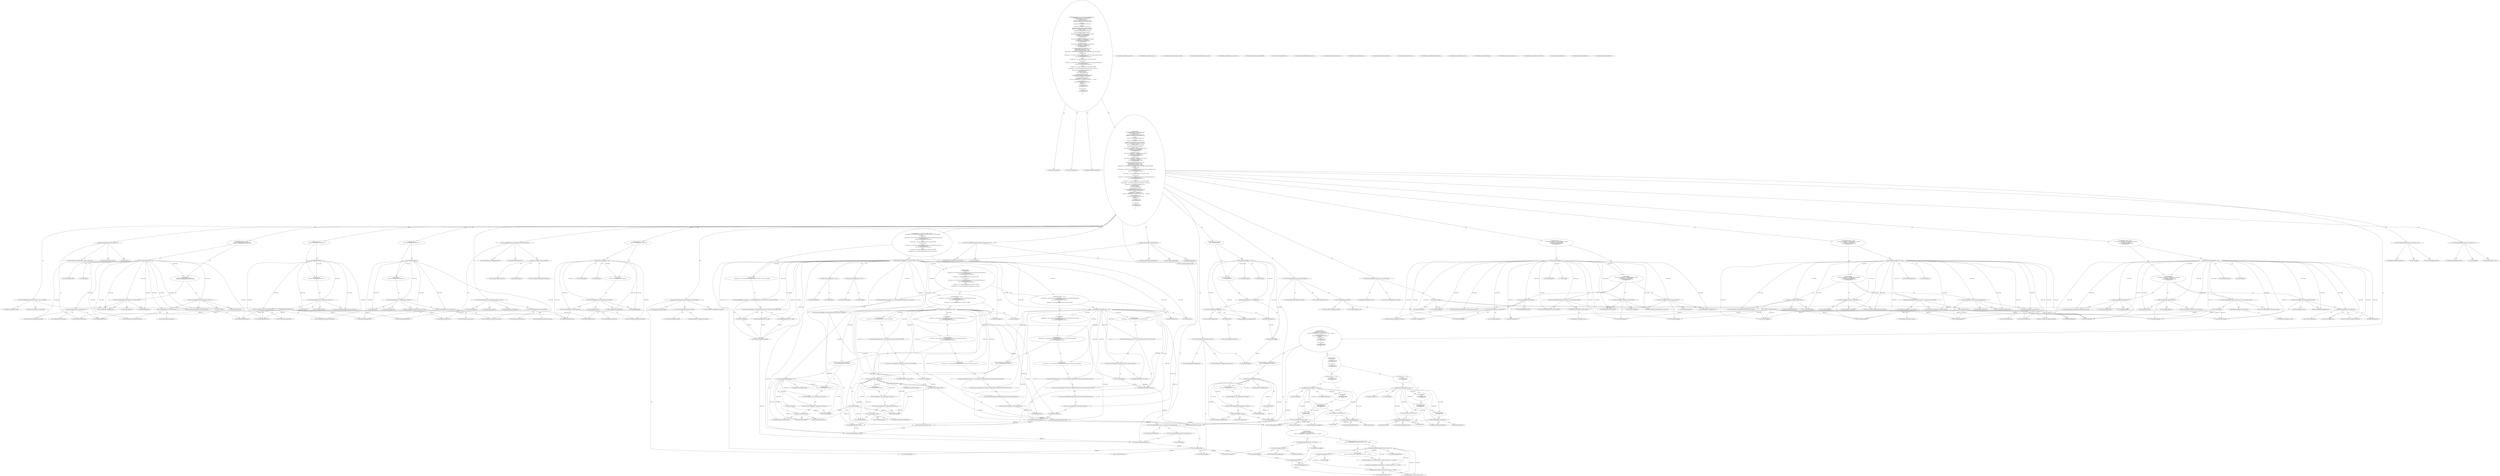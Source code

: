 digraph "execute#?" {
0 [label="2:CtTypeReferenceImpl@void" shape=ellipse]
1 [label="2:CtVirtualElement@execute" shape=ellipse]
2 [label="2:CtTypeReferenceImpl@TaskException" shape=ellipse]
3 [label="3:CtTypeReferenceImpl@Commandline" shape=ellipse]
4 [label="3:CtTypeReferenceImpl@Commandline" shape=ellipse]
5 [label="3:CtConstructorCallImpl@new Commandline()" shape=ellipse]
6 [label="3:CtVirtualElement@toExecute" shape=ellipse]
7 [label="3:CtLocalVariableImpl@Commandline toExecute = new Commandline()" shape=ellipse]
8 [label="4:CtExecutableReferenceImpl@setExecutable(java.lang.String)" shape=ellipse]
9 [label="4:CtVirtualElement@setExecutable" shape=ellipse]
10 [label="4:CtVariableReadImpl@toExecute" shape=ellipse]
11 [label="4:CtLiteralImpl@\"cvs\"" shape=ellipse]
12 [label="4:CtInvocationImpl@toExecute.setExecutable(\"cvs\")" shape=ellipse]
13 [label="5:CtFieldReadImpl@cvsRoot" shape=ellipse]
14 [label="5:CtLiteralImpl@null" shape=ellipse]
15 [label="5:CtBinaryOperatorImpl@cvsRoot != null" shape=ellipse]
16 [label="6:CtExecutableReferenceImpl@setValue(java.lang.String)" shape=ellipse]
17 [label="6:CtVirtualElement@setValue" shape=ellipse]
18 [label="6:CtExecutableReferenceImpl@createArgument()" shape=ellipse]
19 [label="6:CtVirtualElement@createArgument" shape=ellipse]
20 [label="6:CtVariableReadImpl@toExecute" shape=ellipse]
21 [label="6:CtInvocationImpl@toExecute.createArgument()" shape=ellipse]
22 [label="6:CtLiteralImpl@\"-d\"" shape=ellipse]
23 [label="6:CtInvocationImpl@toExecute.createArgument().setValue(\"-d\")" shape=ellipse]
24 [label="7:CtExecutableReferenceImpl@setValue()" shape=ellipse]
25 [label="7:CtVirtualElement@setValue" shape=ellipse]
26 [label="7:CtExecutableReferenceImpl@createArgument()" shape=ellipse]
27 [label="7:CtVirtualElement@createArgument" shape=ellipse]
28 [label="7:CtVariableReadImpl@toExecute" shape=ellipse]
29 [label="7:CtInvocationImpl@toExecute.createArgument()" shape=ellipse]
30 [label="7:CtFieldReadImpl@cvsRoot" shape=ellipse]
31 [label="7:CtInvocationImpl@toExecute.createArgument().setValue(cvsRoot)" shape=ellipse]
32 [label="5:CtBlockImpl@\{
    toExecute.createArgument().setValue(\"-d\");
    toExecute.createArgument().setValue(cvsRoot);
\}" shape=ellipse]
33 [label="5:CtIfImpl@if (cvsRoot != null) \{
    toExecute.createArgument().setValue(\"-d\");
    toExecute.createArgument().setValue(cvsRoot);
\}" shape=ellipse]
34 [label="9:CtFieldReadImpl@noexec" shape=ellipse]
35 [label="10:CtExecutableReferenceImpl@setValue(java.lang.String)" shape=ellipse]
36 [label="10:CtVirtualElement@setValue" shape=ellipse]
37 [label="10:CtExecutableReferenceImpl@createArgument()" shape=ellipse]
38 [label="10:CtVirtualElement@createArgument" shape=ellipse]
39 [label="10:CtVariableReadImpl@toExecute" shape=ellipse]
40 [label="10:CtInvocationImpl@toExecute.createArgument()" shape=ellipse]
41 [label="10:CtLiteralImpl@\"-n\"" shape=ellipse]
42 [label="10:CtInvocationImpl@toExecute.createArgument().setValue(\"-n\")" shape=ellipse]
43 [label="9:CtBlockImpl@\{
    toExecute.createArgument().setValue(\"-n\");
\}" shape=ellipse]
44 [label="9:CtIfImpl@if (noexec) \{
    toExecute.createArgument().setValue(\"-n\");
\}" shape=ellipse]
45 [label="12:CtFieldReadImpl@quiet" shape=ellipse]
46 [label="13:CtExecutableReferenceImpl@setValue(java.lang.String)" shape=ellipse]
47 [label="13:CtVirtualElement@setValue" shape=ellipse]
48 [label="13:CtExecutableReferenceImpl@createArgument()" shape=ellipse]
49 [label="13:CtVirtualElement@createArgument" shape=ellipse]
50 [label="13:CtVariableReadImpl@toExecute" shape=ellipse]
51 [label="13:CtInvocationImpl@toExecute.createArgument()" shape=ellipse]
52 [label="13:CtLiteralImpl@\"-q\"" shape=ellipse]
53 [label="13:CtInvocationImpl@toExecute.createArgument().setValue(\"-q\")" shape=ellipse]
54 [label="12:CtBlockImpl@\{
    toExecute.createArgument().setValue(\"-q\");
\}" shape=ellipse]
55 [label="12:CtIfImpl@if (quiet) \{
    toExecute.createArgument().setValue(\"-q\");
\}" shape=ellipse]
56 [label="15:CtExecutableReferenceImpl@setLine()" shape=ellipse]
57 [label="15:CtVirtualElement@setLine" shape=ellipse]
58 [label="15:CtExecutableReferenceImpl@createArgument()" shape=ellipse]
59 [label="15:CtVirtualElement@createArgument" shape=ellipse]
60 [label="15:CtVariableReadImpl@toExecute" shape=ellipse]
61 [label="15:CtInvocationImpl@toExecute.createArgument()" shape=ellipse]
62 [label="15:CtFieldReadImpl@command" shape=ellipse]
63 [label="15:CtInvocationImpl@toExecute.createArgument().setLine(command)" shape=ellipse]
64 [label="16:CtExecutableReferenceImpl@addArguments()" shape=ellipse]
65 [label="16:CtVirtualElement@addArguments" shape=ellipse]
66 [label="16:CtVariableReadImpl@toExecute" shape=ellipse]
67 [label="16:CtExecutableReferenceImpl@getCommandline()" shape=ellipse]
68 [label="16:CtVirtualElement@getCommandline" shape=ellipse]
69 [label="16:CtFieldReadImpl@cmd" shape=ellipse]
70 [label="16:CtInvocationImpl@cmd.getCommandline()" shape=ellipse]
71 [label="16:CtInvocationImpl@toExecute.addArguments(cmd.getCommandline())" shape=ellipse]
72 [label="17:CtFieldReadImpl@pack" shape=ellipse]
73 [label="17:CtLiteralImpl@null" shape=ellipse]
74 [label="17:CtBinaryOperatorImpl@pack != null" shape=ellipse]
75 [label="18:CtExecutableReferenceImpl@setLine()" shape=ellipse]
76 [label="18:CtVirtualElement@setLine" shape=ellipse]
77 [label="18:CtExecutableReferenceImpl@createArgument()" shape=ellipse]
78 [label="18:CtVirtualElement@createArgument" shape=ellipse]
79 [label="18:CtVariableReadImpl@toExecute" shape=ellipse]
80 [label="18:CtInvocationImpl@toExecute.createArgument()" shape=ellipse]
81 [label="18:CtFieldReadImpl@pack" shape=ellipse]
82 [label="18:CtInvocationImpl@toExecute.createArgument().setLine(pack)" shape=ellipse]
83 [label="17:CtBlockImpl@\{
    toExecute.createArgument().setLine(pack);
\}" shape=ellipse]
84 [label="17:CtIfImpl@if (pack != null) \{
    toExecute.createArgument().setLine(pack);
\}" shape=ellipse]
85 [label="20:CtTypeReferenceImpl@Environment" shape=ellipse]
86 [label="20:CtTypeReferenceImpl@Environment" shape=ellipse]
87 [label="20:CtConstructorCallImpl@new Environment()" shape=ellipse]
88 [label="20:CtVirtualElement@env" shape=ellipse]
89 [label="20:CtLocalVariableImpl@Environment env = new Environment()" shape=ellipse]
90 [label="21:CtFieldReadImpl@port" shape=ellipse]
91 [label="21:CtLiteralImpl@0" shape=ellipse]
92 [label="21:CtBinaryOperatorImpl@port > 0" shape=ellipse]
93 [label="22:CtTypeReferenceImpl@Environment.Variable" shape=ellipse]
94 [label="22:CtTypeReferenceImpl@Environment" shape=ellipse]
95 [label="22:CtTypeReferenceImpl@Environment.Variable" shape=ellipse]
96 [label="22:CtConstructorCallImpl@new Environment.Variable()" shape=ellipse]
97 [label="22:CtVirtualElement@var" shape=ellipse]
98 [label="22:CtLocalVariableImpl@Environment.Variable var = new Environment.Variable()" shape=ellipse]
99 [label="23:CtExecutableReferenceImpl@setKey(java.lang.String)" shape=ellipse]
100 [label="23:CtVirtualElement@setKey" shape=ellipse]
101 [label="23:CtVariableReadImpl@var" shape=ellipse]
102 [label="23:CtLiteralImpl@\"CVS_CLIENT_PORT\"" shape=ellipse]
103 [label="23:CtInvocationImpl@var.setKey(\"CVS_CLIENT_PORT\")" shape=ellipse]
104 [label="24:CtExecutableReferenceImpl@setValue()" shape=ellipse]
105 [label="24:CtVirtualElement@setValue" shape=ellipse]
106 [label="24:CtVariableReadImpl@var" shape=ellipse]
107 [label="24:CtExecutableReferenceImpl@valueOf(char[])" shape=ellipse]
108 [label="24:CtVirtualElement@valueOf" shape=ellipse]
109 [label="24:CtTypeAccessImpl@String" shape=ellipse]
110 [label="24:CtFieldReadImpl@port" shape=ellipse]
111 [label="24:CtInvocationImpl@String.valueOf(port)" shape=ellipse]
112 [label="24:CtInvocationImpl@var.setValue(String.valueOf(port))" shape=ellipse]
113 [label="25:CtExecutableReferenceImpl@addVariable(Environment.Variable)" shape=ellipse]
114 [label="25:CtVirtualElement@addVariable" shape=ellipse]
115 [label="25:CtVariableReadImpl@env" shape=ellipse]
116 [label="25:CtVariableReadImpl@var" shape=ellipse]
117 [label="25:CtInvocationImpl@env.addVariable(var)" shape=ellipse]
118 [label="21:CtBlockImpl@\{
    Environment.Variable var = new Environment.Variable();
    var.setKey(\"CVS_CLIENT_PORT\");
    var.setValue(String.valueOf(port));
    env.addVariable(var);
\}" shape=ellipse]
119 [label="21:CtIfImpl@if (port > 0) \{
    Environment.Variable var = new Environment.Variable();
    var.setKey(\"CVS_CLIENT_PORT\");
    var.setValue(String.valueOf(port));
    env.addVariable(var);
\}" shape=ellipse]
120 [label="27:CtFieldReadImpl@passFile" shape=ellipse]
121 [label="27:CtLiteralImpl@null" shape=ellipse]
122 [label="27:CtBinaryOperatorImpl@passFile != null" shape=ellipse]
123 [label="28:CtTypeReferenceImpl@Environment.Variable" shape=ellipse]
124 [label="28:CtTypeReferenceImpl@Environment" shape=ellipse]
125 [label="28:CtTypeReferenceImpl@Environment.Variable" shape=ellipse]
126 [label="28:CtConstructorCallImpl@new Environment.Variable()" shape=ellipse]
127 [label="28:CtVirtualElement@var" shape=ellipse]
128 [label="28:CtLocalVariableImpl@Environment.Variable var = new Environment.Variable()" shape=ellipse]
129 [label="29:CtExecutableReferenceImpl@setKey(java.lang.String)" shape=ellipse]
130 [label="29:CtVirtualElement@setKey" shape=ellipse]
131 [label="29:CtVariableReadImpl@var" shape=ellipse]
132 [label="29:CtLiteralImpl@\"CVS_PASSFILE\"" shape=ellipse]
133 [label="29:CtInvocationImpl@var.setKey(\"CVS_PASSFILE\")" shape=ellipse]
134 [label="30:CtExecutableReferenceImpl@setValue()" shape=ellipse]
135 [label="30:CtVirtualElement@setValue" shape=ellipse]
136 [label="30:CtVariableReadImpl@var" shape=ellipse]
137 [label="30:CtExecutableReferenceImpl@valueOf(char[])" shape=ellipse]
138 [label="30:CtVirtualElement@valueOf" shape=ellipse]
139 [label="30:CtTypeAccessImpl@String" shape=ellipse]
140 [label="30:CtFieldReadImpl@passFile" shape=ellipse]
141 [label="30:CtInvocationImpl@String.valueOf(passFile)" shape=ellipse]
142 [label="30:CtInvocationImpl@var.setValue(String.valueOf(passFile))" shape=ellipse]
143 [label="31:CtExecutableReferenceImpl@addVariable(Environment.Variable)" shape=ellipse]
144 [label="31:CtVirtualElement@addVariable" shape=ellipse]
145 [label="31:CtVariableReadImpl@env" shape=ellipse]
146 [label="31:CtVariableReadImpl@var" shape=ellipse]
147 [label="31:CtInvocationImpl@env.addVariable(var)" shape=ellipse]
148 [label="27:CtBlockImpl@\{
    Environment.Variable var = new Environment.Variable();
    var.setKey(\"CVS_PASSFILE\");
    var.setValue(String.valueOf(passFile));
    env.addVariable(var);
\}" shape=ellipse]
149 [label="27:CtIfImpl@if (passFile != null) \{
    Environment.Variable var = new Environment.Variable();
    var.setKey(\"CVS_PASSFILE\");
    var.setValue(String.valueOf(passFile));
    env.addVariable(var);
\}" shape=ellipse]
150 [label="33:CtFieldReadImpl@cvsRsh" shape=ellipse]
151 [label="33:CtLiteralImpl@null" shape=ellipse]
152 [label="33:CtBinaryOperatorImpl@cvsRsh != null" shape=ellipse]
153 [label="34:CtTypeReferenceImpl@Environment.Variable" shape=ellipse]
154 [label="34:CtTypeReferenceImpl@Environment" shape=ellipse]
155 [label="34:CtTypeReferenceImpl@Environment.Variable" shape=ellipse]
156 [label="34:CtConstructorCallImpl@new Environment.Variable()" shape=ellipse]
157 [label="34:CtVirtualElement@var" shape=ellipse]
158 [label="34:CtLocalVariableImpl@Environment.Variable var = new Environment.Variable()" shape=ellipse]
159 [label="35:CtExecutableReferenceImpl@setKey(java.lang.String)" shape=ellipse]
160 [label="35:CtVirtualElement@setKey" shape=ellipse]
161 [label="35:CtVariableReadImpl@var" shape=ellipse]
162 [label="35:CtLiteralImpl@\"CVS_RSH\"" shape=ellipse]
163 [label="35:CtInvocationImpl@var.setKey(\"CVS_RSH\")" shape=ellipse]
164 [label="36:CtExecutableReferenceImpl@setValue()" shape=ellipse]
165 [label="36:CtVirtualElement@setValue" shape=ellipse]
166 [label="36:CtVariableReadImpl@var" shape=ellipse]
167 [label="36:CtExecutableReferenceImpl@valueOf(char[])" shape=ellipse]
168 [label="36:CtVirtualElement@valueOf" shape=ellipse]
169 [label="36:CtTypeAccessImpl@String" shape=ellipse]
170 [label="36:CtFieldReadImpl@cvsRsh" shape=ellipse]
171 [label="36:CtInvocationImpl@String.valueOf(cvsRsh)" shape=ellipse]
172 [label="36:CtInvocationImpl@var.setValue(String.valueOf(cvsRsh))" shape=ellipse]
173 [label="37:CtExecutableReferenceImpl@addVariable(Environment.Variable)" shape=ellipse]
174 [label="37:CtVirtualElement@addVariable" shape=ellipse]
175 [label="37:CtVariableReadImpl@env" shape=ellipse]
176 [label="37:CtVariableReadImpl@var" shape=ellipse]
177 [label="37:CtInvocationImpl@env.addVariable(var)" shape=ellipse]
178 [label="33:CtBlockImpl@\{
    Environment.Variable var = new Environment.Variable();
    var.setKey(\"CVS_RSH\");
    var.setValue(String.valueOf(cvsRsh));
    env.addVariable(var);
\}" shape=ellipse]
179 [label="33:CtIfImpl@if (cvsRsh != null) \{
    Environment.Variable var = new Environment.Variable();
    var.setKey(\"CVS_RSH\");
    var.setValue(String.valueOf(cvsRsh));
    env.addVariable(var);
\}" shape=ellipse]
180 [label="39:CtTypeReferenceImpl@ExecuteStreamHandler" shape=ellipse]
181 [label="39:CtLiteralImpl@null" shape=ellipse]
182 [label="39:CtVirtualElement@streamhandler" shape=ellipse]
183 [label="39:CtLocalVariableImpl@ExecuteStreamHandler streamhandler = null" shape=ellipse]
184 [label="40:CtTypeReferenceImpl@OutputStream" shape=ellipse]
185 [label="40:CtLiteralImpl@null" shape=ellipse]
186 [label="40:CtVirtualElement@outputstream" shape=ellipse]
187 [label="40:CtLocalVariableImpl@OutputStream outputstream = null" shape=ellipse]
188 [label="41:CtTypeReferenceImpl@OutputStream" shape=ellipse]
189 [label="41:CtLiteralImpl@null" shape=ellipse]
190 [label="41:CtVirtualElement@errorstream" shape=ellipse]
191 [label="41:CtLocalVariableImpl@OutputStream errorstream = null" shape=ellipse]
192 [label="42:CtFieldReadImpl@error" shape=ellipse]
193 [label="42:CtLiteralImpl@null" shape=ellipse]
194 [label="42:CtBinaryOperatorImpl@(error == null)" shape=ellipse]
195 [label="42:CtFieldReadImpl@output" shape=ellipse]
196 [label="42:CtLiteralImpl@null" shape=ellipse]
197 [label="42:CtBinaryOperatorImpl@(output == null)" shape=ellipse]
198 [label="42:CtBinaryOperatorImpl@(error == null) && (output == null)" shape=ellipse]
199 [label="43:CtVariableWriteImpl@streamhandler" shape=ellipse]
200 [label="43:CtTypeReferenceImpl@LogStreamHandler" shape=ellipse]
201 [label="43:CtThisAccessImpl@this" shape=ellipse]
202 [label="43:CtFieldReadImpl@Project.MSG_INFO" shape=ellipse]
203 [label="43:CtFieldReadImpl@Project.MSG_WARN" shape=ellipse]
204 [label="43:CtConstructorCallImpl@new LogStreamHandler(this, Project.MSG_INFO, Project.MSG_WARN)" shape=ellipse]
205 [label="43:CtAssignmentImpl@streamhandler = new LogStreamHandler(this, Project.MSG_INFO, Project.MSG_WARN)" shape=ellipse]
206 [label="42:CtBlockImpl@\{
    streamhandler = new LogStreamHandler(this, Project.MSG_INFO, Project.MSG_WARN);
\}" shape=ellipse]
207 [label="45:CtFieldReadImpl@output" shape=ellipse]
208 [label="45:CtLiteralImpl@null" shape=ellipse]
209 [label="45:CtBinaryOperatorImpl@output != null" shape=ellipse]
210 [label="47:CtVariableWriteImpl@outputstream" shape=ellipse]
211 [label="47:CtTypeReferenceImpl@PrintStream" shape=ellipse]
212 [label="47:CtTypeReferenceImpl@BufferedOutputStream" shape=ellipse]
213 [label="47:CtTypeReferenceImpl@FileOutputStream" shape=ellipse]
214 [label="47:CtFieldReadImpl@output" shape=ellipse]
215 [label="47:CtConstructorCallImpl@new FileOutputStream(output)" shape=ellipse]
216 [label="47:CtConstructorCallImpl@new BufferedOutputStream(new FileOutputStream(output))" shape=ellipse]
217 [label="47:CtConstructorCallImpl@new PrintStream(new BufferedOutputStream(new FileOutputStream(output)))" shape=ellipse]
218 [label="47:CtAssignmentImpl@outputstream = new PrintStream(new BufferedOutputStream(new FileOutputStream(output)))" shape=ellipse]
219 [label="46:CtBlockImpl@\{
    outputstream = new PrintStream(new BufferedOutputStream(new FileOutputStream(output)));
\}" shape=ellipse]
220 [label="48:CtVirtualElement@e" shape=ellipse]
221 [label="48:CtTypeReferenceImpl@IOException" shape=ellipse]
222 [label="48:CtCatchVariableImpl@IOException e" shape=ellipse]
223 [label="49:CtTypeReferenceImpl@TaskException" shape=ellipse]
224 [label="49:CtExecutableReferenceImpl@toString()" shape=ellipse]
225 [label="49:CtVirtualElement@toString" shape=ellipse]
226 [label="49:CtVariableReadImpl@e" shape=ellipse]
227 [label="49:CtInvocationImpl@e.toString()" shape=ellipse]
228 [label="49:CtVariableReadImpl@e" shape=ellipse]
229 [label="49:CtConstructorCallImpl@new TaskException(e.toString(), e)" shape=ellipse]
230 [label="49:CtThrowImpl@throw new TaskException(e.toString(), e)" shape=ellipse]
231 [label="48:CtBlockImpl@\{
    throw new TaskException(e.toString(), e);
\}" shape=ellipse]
232 [label="48:CtCatchImpl@ catch (IOException e) \{
    throw new TaskException(e.toString(), e);
\}" shape=ellipse]
233 [label="46:CtTryImpl@try \{
    outputstream = new PrintStream(new BufferedOutputStream(new FileOutputStream(output)));
\} catch (IOException e) \{
    throw new TaskException(e.toString(), e);
\}" shape=ellipse]
234 [label="45:CtBlockImpl@\{
    try \{
        outputstream = new PrintStream(new BufferedOutputStream(new FileOutputStream(output)));
    \} catch (IOException e) \{
        throw new TaskException(e.toString(), e);
    \}
\}" shape=ellipse]
235 [label="52:CtVariableWriteImpl@outputstream" shape=ellipse]
236 [label="52:CtTypeReferenceImpl@LogOutputStream" shape=ellipse]
237 [label="52:CtThisAccessImpl@this" shape=ellipse]
238 [label="52:CtFieldReadImpl@Project.MSG_INFO" shape=ellipse]
239 [label="52:CtConstructorCallImpl@new LogOutputStream(this, Project.MSG_INFO)" shape=ellipse]
240 [label="52:CtAssignmentImpl@outputstream = new LogOutputStream(this, Project.MSG_INFO)" shape=ellipse]
241 [label="51:CtBlockImpl@\{
    outputstream = new LogOutputStream(this, Project.MSG_INFO);
\}" shape=ellipse]
242 [label="45:CtIfImpl@if (output != null) \{
    try \{
        outputstream = new PrintStream(new BufferedOutputStream(new FileOutputStream(output)));
    \} catch (IOException e) \{
        throw new TaskException(e.toString(), e);
    \}
\} else \{
    outputstream = new LogOutputStream(this, Project.MSG_INFO);
\}" shape=ellipse]
243 [label="54:CtFieldReadImpl@error" shape=ellipse]
244 [label="54:CtLiteralImpl@null" shape=ellipse]
245 [label="54:CtBinaryOperatorImpl@error != null" shape=ellipse]
246 [label="56:CtVariableWriteImpl@errorstream" shape=ellipse]
247 [label="56:CtTypeReferenceImpl@PrintStream" shape=ellipse]
248 [label="56:CtTypeReferenceImpl@BufferedOutputStream" shape=ellipse]
249 [label="56:CtTypeReferenceImpl@FileOutputStream" shape=ellipse]
250 [label="56:CtFieldReadImpl@error" shape=ellipse]
251 [label="56:CtConstructorCallImpl@new FileOutputStream(error)" shape=ellipse]
252 [label="56:CtConstructorCallImpl@new BufferedOutputStream(new FileOutputStream(error))" shape=ellipse]
253 [label="56:CtConstructorCallImpl@new PrintStream(new BufferedOutputStream(new FileOutputStream(error)))" shape=ellipse]
254 [label="56:CtAssignmentImpl@errorstream = new PrintStream(new BufferedOutputStream(new FileOutputStream(error)))" shape=ellipse]
255 [label="55:CtBlockImpl@\{
    errorstream = new PrintStream(new BufferedOutputStream(new FileOutputStream(error)));
\}" shape=ellipse]
256 [label="57:CtVirtualElement@e" shape=ellipse]
257 [label="57:CtTypeReferenceImpl@IOException" shape=ellipse]
258 [label="57:CtCatchVariableImpl@IOException e" shape=ellipse]
259 [label="58:CtTypeReferenceImpl@TaskException" shape=ellipse]
260 [label="58:CtExecutableReferenceImpl@toString()" shape=ellipse]
261 [label="58:CtVirtualElement@toString" shape=ellipse]
262 [label="58:CtVariableReadImpl@e" shape=ellipse]
263 [label="58:CtInvocationImpl@e.toString()" shape=ellipse]
264 [label="58:CtVariableReadImpl@e" shape=ellipse]
265 [label="58:CtConstructorCallImpl@new TaskException(e.toString(), e)" shape=ellipse]
266 [label="58:CtThrowImpl@throw new TaskException(e.toString(), e)" shape=ellipse]
267 [label="57:CtBlockImpl@\{
    throw new TaskException(e.toString(), e);
\}" shape=ellipse]
268 [label="57:CtCatchImpl@ catch (IOException e) \{
    throw new TaskException(e.toString(), e);
\}" shape=ellipse]
269 [label="55:CtTryImpl@try \{
    errorstream = new PrintStream(new BufferedOutputStream(new FileOutputStream(error)));
\} catch (IOException e) \{
    throw new TaskException(e.toString(), e);
\}" shape=ellipse]
270 [label="54:CtBlockImpl@\{
    try \{
        errorstream = new PrintStream(new BufferedOutputStream(new FileOutputStream(error)));
    \} catch (IOException e) \{
        throw new TaskException(e.toString(), e);
    \}
\}" shape=ellipse]
271 [label="61:CtVariableWriteImpl@errorstream" shape=ellipse]
272 [label="61:CtTypeReferenceImpl@LogOutputStream" shape=ellipse]
273 [label="61:CtThisAccessImpl@this" shape=ellipse]
274 [label="61:CtFieldReadImpl@Project.MSG_WARN" shape=ellipse]
275 [label="61:CtConstructorCallImpl@new LogOutputStream(this, Project.MSG_WARN)" shape=ellipse]
276 [label="61:CtAssignmentImpl@errorstream = new LogOutputStream(this, Project.MSG_WARN)" shape=ellipse]
277 [label="60:CtBlockImpl@\{
    errorstream = new LogOutputStream(this, Project.MSG_WARN);
\}" shape=ellipse]
278 [label="54:CtIfImpl@if (error != null) \{
    try \{
        errorstream = new PrintStream(new BufferedOutputStream(new FileOutputStream(error)));
    \} catch (IOException e) \{
        throw new TaskException(e.toString(), e);
    \}
\} else \{
    errorstream = new LogOutputStream(this, Project.MSG_WARN);
\}" shape=ellipse]
279 [label="63:CtVariableWriteImpl@streamhandler" shape=ellipse]
280 [label="63:CtTypeReferenceImpl@PumpStreamHandler" shape=ellipse]
281 [label="63:CtVariableReadImpl@outputstream" shape=ellipse]
282 [label="63:CtVariableReadImpl@errorstream" shape=ellipse]
283 [label="63:CtConstructorCallImpl@new PumpStreamHandler(outputstream, errorstream)" shape=ellipse]
284 [label="63:CtAssignmentImpl@streamhandler = new PumpStreamHandler(outputstream, errorstream)" shape=ellipse]
285 [label="44:CtBlockImpl@\{
    if (output != null) \{
        try \{
            outputstream = new PrintStream(new BufferedOutputStream(new FileOutputStream(output)));
        \} catch (IOException e) \{
            throw new TaskException(e.toString(), e);
        \}
    \} else \{
        outputstream = new LogOutputStream(this, Project.MSG_INFO);
    \}
    if (error != null) \{
        try \{
            errorstream = new PrintStream(new BufferedOutputStream(new FileOutputStream(error)));
        \} catch (IOException e) \{
            throw new TaskException(e.toString(), e);
        \}
    \} else \{
        errorstream = new LogOutputStream(this, Project.MSG_WARN);
    \}
    streamhandler = new PumpStreamHandler(outputstream, errorstream);
\}" shape=ellipse]
286 [label="42:CtIfImpl@if ((error == null) && (output == null)) \{
    streamhandler = new LogStreamHandler(this, Project.MSG_INFO, Project.MSG_WARN);
\} else \{
    if (output != null) \{
        try \{
            outputstream = new PrintStream(new BufferedOutputStream(new FileOutputStream(output)));
        \} catch (IOException e) \{
            throw new TaskException(e.toString(), e);
        \}
    \} else \{
        outputstream = new LogOutputStream(this, Project.MSG_INFO);
    \}
    if (error != null) \{
        try \{
            errorstream = new PrintStream(new BufferedOutputStream(new FileOutputStream(error)));
        \} catch (IOException e) \{
            throw new TaskException(e.toString(), e);
        \}
    \} else \{
        errorstream = new LogOutputStream(this, Project.MSG_WARN);
    \}
    streamhandler = new PumpStreamHandler(outputstream, errorstream);
\}" shape=ellipse]
287 [label="65:CtTypeReferenceImpl@Execute" shape=ellipse]
288 [label="65:CtTypeReferenceImpl@Execute" shape=ellipse]
289 [label="65:CtVariableReadImpl@streamhandler" shape=ellipse]
290 [label="65:CtLiteralImpl@null" shape=ellipse]
291 [label="65:CtConstructorCallImpl@new Execute(streamhandler, null)" shape=ellipse]
292 [label="65:CtVirtualElement@exe" shape=ellipse]
293 [label="65:CtLocalVariableImpl@Execute exe = new Execute(streamhandler, null)" shape=ellipse]
294 [label="66:CtExecutableReferenceImpl@setAntRun()" shape=ellipse]
295 [label="66:CtVirtualElement@setAntRun" shape=ellipse]
296 [label="66:CtVariableReadImpl@exe" shape=ellipse]
297 [label="66:CtFieldReadImpl@project" shape=ellipse]
298 [label="66:CtInvocationImpl@exe.setAntRun(project)" shape=ellipse]
299 [label="67:CtFieldReadImpl@dest" shape=ellipse]
300 [label="67:CtLiteralImpl@null" shape=ellipse]
301 [label="67:CtBinaryOperatorImpl@dest == null" shape=ellipse]
302 [label="68:CtFieldWriteImpl@dest" shape=ellipse]
303 [label="68:CtExecutableReferenceImpl@getBaseDir()" shape=ellipse]
304 [label="68:CtVirtualElement@getBaseDir" shape=ellipse]
305 [label="68:CtFieldReadImpl@project" shape=ellipse]
306 [label="68:CtInvocationImpl@project.getBaseDir()" shape=ellipse]
307 [label="68:CtAssignmentImpl@dest = project.getBaseDir()" shape=ellipse]
308 [label="67:CtBlockImpl@\{
    dest = project.getBaseDir();
\}" shape=ellipse]
309 [label="67:CtIfImpl@if (dest == null) \{
    dest = project.getBaseDir();
\}" shape=ellipse]
310 [label="70:CtExecutableReferenceImpl@setWorkingDirectory()" shape=ellipse]
311 [label="70:CtVirtualElement@setWorkingDirectory" shape=ellipse]
312 [label="70:CtVariableReadImpl@exe" shape=ellipse]
313 [label="70:CtFieldReadImpl@dest" shape=ellipse]
314 [label="70:CtInvocationImpl@exe.setWorkingDirectory(dest)" shape=ellipse]
315 [label="71:CtExecutableReferenceImpl@setCommandline()" shape=ellipse]
316 [label="71:CtVirtualElement@setCommandline" shape=ellipse]
317 [label="71:CtVariableReadImpl@exe" shape=ellipse]
318 [label="71:CtExecutableReferenceImpl@getCommandline()" shape=ellipse]
319 [label="71:CtVirtualElement@getCommandline" shape=ellipse]
320 [label="71:CtVariableReadImpl@toExecute" shape=ellipse]
321 [label="71:CtInvocationImpl@toExecute.getCommandline()" shape=ellipse]
322 [label="71:CtInvocationImpl@exe.setCommandline(toExecute.getCommandline())" shape=ellipse]
323 [label="72:CtExecutableReferenceImpl@setEnvironment()" shape=ellipse]
324 [label="72:CtVirtualElement@setEnvironment" shape=ellipse]
325 [label="72:CtVariableReadImpl@exe" shape=ellipse]
326 [label="72:CtExecutableReferenceImpl@getVariables()" shape=ellipse]
327 [label="72:CtVirtualElement@getVariables" shape=ellipse]
328 [label="72:CtVariableReadImpl@env" shape=ellipse]
329 [label="72:CtInvocationImpl@env.getVariables()" shape=ellipse]
330 [label="72:CtInvocationImpl@exe.setEnvironment(env.getVariables())" shape=ellipse]
331 [label="74:CtTypeReferenceImpl@int" shape=ellipse]
332 [label="74:CtExecutableReferenceImpl@execute()" shape=ellipse]
333 [label="74:CtVirtualElement@execute" shape=ellipse]
334 [label="74:CtVariableReadImpl@exe" shape=ellipse]
335 [label="74:CtInvocationImpl@exe.execute()" shape=ellipse]
336 [label="74:CtVirtualElement@retCode" shape=ellipse]
337 [label="74:CtLocalVariableImpl@int retCode = exe.execute()" shape=ellipse]
338 [label="75:CtFieldReadImpl@failOnError" shape=ellipse]
339 [label="75:CtVariableReadImpl@retCode" shape=ellipse]
340 [label="75:CtLiteralImpl@0" shape=ellipse]
341 [label="75:CtBinaryOperatorImpl@(retCode != 0)" shape=ellipse]
342 [label="75:CtBinaryOperatorImpl@failOnError && (retCode != 0)" shape=ellipse]
343 [label="76:CtTypeReferenceImpl@TaskException" shape=ellipse]
344 [label="76:CtLiteralImpl@\"cvs exited with error code \"" shape=ellipse]
345 [label="76:CtVariableReadImpl@retCode" shape=ellipse]
346 [label="76:CtBinaryOperatorImpl@\"cvs exited with error code \" + retCode" shape=ellipse]
347 [label="76:CtConstructorCallImpl@new TaskException(\"cvs exited with error code \" + retCode)" shape=ellipse]
348 [label="76:CtThrowImpl@throw new TaskException(\"cvs exited with error code \" + retCode)" shape=ellipse]
349 [label="75:CtBlockImpl@\{
    throw new TaskException(\"cvs exited with error code \" + retCode);
\}" shape=ellipse]
350 [label="75:CtIfImpl@if (failOnError && (retCode != 0)) \{
    throw new TaskException(\"cvs exited with error code \" + retCode);
\}" shape=ellipse]
351 [label="73:CtBlockImpl@\{
    int retCode = exe.execute();
    if (failOnError && (retCode != 0)) \{
        throw new TaskException(\"cvs exited with error code \" + retCode);
    \}
\}" shape=ellipse]
352 [label="78:CtVirtualElement@e" shape=ellipse]
353 [label="78:CtTypeReferenceImpl@IOException" shape=ellipse]
354 [label="78:CtCatchVariableImpl@IOException e" shape=ellipse]
355 [label="79:CtTypeReferenceImpl@TaskException" shape=ellipse]
356 [label="79:CtExecutableReferenceImpl@toString()" shape=ellipse]
357 [label="79:CtVirtualElement@toString" shape=ellipse]
358 [label="79:CtVariableReadImpl@e" shape=ellipse]
359 [label="79:CtInvocationImpl@e.toString()" shape=ellipse]
360 [label="79:CtVariableReadImpl@e" shape=ellipse]
361 [label="79:CtConstructorCallImpl@new TaskException(e.toString(), e)" shape=ellipse]
362 [label="79:CtThrowImpl@throw new TaskException(e.toString(), e)" shape=ellipse]
363 [label="78:CtBlockImpl@\{
    throw new TaskException(e.toString(), e);
\}" shape=ellipse]
364 [label="78:CtCatchImpl@ catch (IOException e) \{
    throw new TaskException(e.toString(), e);
\}" shape=ellipse]
365 [label="81:CtFieldReadImpl@output" shape=ellipse]
366 [label="81:CtLiteralImpl@null" shape=ellipse]
367 [label="81:CtBinaryOperatorImpl@output != null" shape=ellipse]
368 [label="83:CtExecutableReferenceImpl@close()" shape=ellipse]
369 [label="83:CtVirtualElement@close" shape=ellipse]
370 [label="83:CtVariableReadImpl@outputstream" shape=ellipse]
371 [label="83:CtInvocationImpl@outputstream.close()" shape=ellipse]
372 [label="82:CtBlockImpl@\{
    outputstream.close();
\}" shape=ellipse]
373 [label="84:CtVirtualElement@e" shape=ellipse]
374 [label="84:CtTypeReferenceImpl@IOException" shape=ellipse]
375 [label="84:CtCatchVariableImpl@IOException e" shape=ellipse]
376 [label="84:CtBlockImpl@\{
\}" shape=ellipse]
377 [label="84:CtCatchImpl@ catch (IOException e) \{
\}" shape=ellipse]
378 [label="82:CtTryImpl@try \{
    outputstream.close();
\} catch (IOException e) \{
\}" shape=ellipse]
379 [label="81:CtBlockImpl@\{
    try \{
        outputstream.close();
    \} catch (IOException e) \{
    \}
\}" shape=ellipse]
380 [label="81:CtIfImpl@if (output != null) \{
    try \{
        outputstream.close();
    \} catch (IOException e) \{
    \}
\}" shape=ellipse]
381 [label="87:CtFieldReadImpl@error" shape=ellipse]
382 [label="87:CtLiteralImpl@null" shape=ellipse]
383 [label="87:CtBinaryOperatorImpl@error != null" shape=ellipse]
384 [label="89:CtExecutableReferenceImpl@close()" shape=ellipse]
385 [label="89:CtVirtualElement@close" shape=ellipse]
386 [label="89:CtVariableReadImpl@errorstream" shape=ellipse]
387 [label="89:CtInvocationImpl@errorstream.close()" shape=ellipse]
388 [label="88:CtBlockImpl@\{
    errorstream.close();
\}" shape=ellipse]
389 [label="90:CtVirtualElement@e" shape=ellipse]
390 [label="90:CtTypeReferenceImpl@IOException" shape=ellipse]
391 [label="90:CtCatchVariableImpl@IOException e" shape=ellipse]
392 [label="90:CtBlockImpl@\{
\}" shape=ellipse]
393 [label="90:CtCatchImpl@ catch (IOException e) \{
\}" shape=ellipse]
394 [label="88:CtTryImpl@try \{
    errorstream.close();
\} catch (IOException e) \{
\}" shape=ellipse]
395 [label="87:CtBlockImpl@\{
    try \{
        errorstream.close();
    \} catch (IOException e) \{
    \}
\}" shape=ellipse]
396 [label="87:CtIfImpl@if (error != null) \{
    try \{
        errorstream.close();
    \} catch (IOException e) \{
    \}
\}" shape=ellipse]
397 [label="80:CtBlockImpl@\{
    if (output != null) \{
        try \{
            outputstream.close();
        \} catch (IOException e) \{
        \}
    \}
    if (error != null) \{
        try \{
            errorstream.close();
        \} catch (IOException e) \{
        \}
    \}
\}" shape=ellipse]
398 [label="73:CtTryImpl@try \{
    int retCode = exe.execute();
    if (failOnError && (retCode != 0)) \{
        throw new TaskException(\"cvs exited with error code \" + retCode);
    \}
\} catch (IOException e) \{
    throw new TaskException(e.toString(), e);
\} finally \{
    if (output != null) \{
        try \{
            outputstream.close();
        \} catch (IOException e) \{
        \}
    \}
    if (error != null) \{
        try \{
            errorstream.close();
        \} catch (IOException e) \{
        \}
    \}
\}" shape=ellipse]
399 [label="2:CtBlockImpl@\{
    Commandline toExecute = new Commandline();
    toExecute.setExecutable(\"cvs\");
    if (cvsRoot != null) \{
        toExecute.createArgument().setValue(\"-d\");
        toExecute.createArgument().setValue(cvsRoot);
    \}
    if (noexec) \{
        toExecute.createArgument().setValue(\"-n\");
    \}
    if (quiet) \{
        toExecute.createArgument().setValue(\"-q\");
    \}
    toExecute.createArgument().setLine(command);
    toExecute.addArguments(cmd.getCommandline());
    if (pack != null) \{
        toExecute.createArgument().setLine(pack);
    \}
    Environment env = new Environment();
    if (port > 0) \{
        Environment.Variable var = new Environment.Variable();
        var.setKey(\"CVS_CLIENT_PORT\");
        var.setValue(String.valueOf(port));
        env.addVariable(var);
    \}
    if (passFile != null) \{
        Environment.Variable var = new Environment.Variable();
        var.setKey(\"CVS_PASSFILE\");
        var.setValue(String.valueOf(passFile));
        env.addVariable(var);
    \}
    if (cvsRsh != null) \{
        Environment.Variable var = new Environment.Variable();
        var.setKey(\"CVS_RSH\");
        var.setValue(String.valueOf(cvsRsh));
        env.addVariable(var);
    \}
    ExecuteStreamHandler streamhandler = null;
    OutputStream outputstream = null;
    OutputStream errorstream = null;
    if ((error == null) && (output == null)) \{
        streamhandler = new LogStreamHandler(this, Project.MSG_INFO, Project.MSG_WARN);
    \} else \{
        if (output != null) \{
            try \{
                outputstream = new PrintStream(new BufferedOutputStream(new FileOutputStream(output)));
            \} catch (IOException e) \{
                throw new TaskException(e.toString(), e);
            \}
        \} else \{
            outputstream = new LogOutputStream(this, Project.MSG_INFO);
        \}
        if (error != null) \{
            try \{
                errorstream = new PrintStream(new BufferedOutputStream(new FileOutputStream(error)));
            \} catch (IOException e) \{
                throw new TaskException(e.toString(), e);
            \}
        \} else \{
            errorstream = new LogOutputStream(this, Project.MSG_WARN);
        \}
        streamhandler = new PumpStreamHandler(outputstream, errorstream);
    \}
    Execute exe = new Execute(streamhandler, null);
    exe.setAntRun(project);
    if (dest == null) \{
        dest = project.getBaseDir();
    \}
    exe.setWorkingDirectory(dest);
    exe.setCommandline(toExecute.getCommandline());
    exe.setEnvironment(env.getVariables());
    try \{
        int retCode = exe.execute();
        if (failOnError && (retCode != 0)) \{
            throw new TaskException(\"cvs exited with error code \" + retCode);
        \}
    \} catch (IOException e) \{
        throw new TaskException(e.toString(), e);
    \} finally \{
        if (output != null) \{
            try \{
                outputstream.close();
            \} catch (IOException e) \{
            \}
        \}
        if (error != null) \{
            try \{
                errorstream.close();
            \} catch (IOException e) \{
            \}
        \}
    \}
\}" shape=ellipse]
400 [label="2:CtMethodImpl@public void execute() throws TaskException \{
    Commandline toExecute = new Commandline();
    toExecute.setExecutable(\"cvs\");
    if (cvsRoot != null) \{
        toExecute.createArgument().setValue(\"-d\");
        toExecute.createArgument().setValue(cvsRoot);
    \}
    if (noexec) \{
        toExecute.createArgument().setValue(\"-n\");
    \}
    if (quiet) \{
        toExecute.createArgument().setValue(\"-q\");
    \}
    toExecute.createArgument().setLine(command);
    toExecute.addArguments(cmd.getCommandline());
    if (pack != null) \{
        toExecute.createArgument().setLine(pack);
    \}
    Environment env = new Environment();
    if (port > 0) \{
        Environment.Variable var = new Environment.Variable();
        var.setKey(\"CVS_CLIENT_PORT\");
        var.setValue(String.valueOf(port));
        env.addVariable(var);
    \}
    if (passFile != null) \{
        Environment.Variable var = new Environment.Variable();
        var.setKey(\"CVS_PASSFILE\");
        var.setValue(String.valueOf(passFile));
        env.addVariable(var);
    \}
    if (cvsRsh != null) \{
        Environment.Variable var = new Environment.Variable();
        var.setKey(\"CVS_RSH\");
        var.setValue(String.valueOf(cvsRsh));
        env.addVariable(var);
    \}
    ExecuteStreamHandler streamhandler = null;
    OutputStream outputstream = null;
    OutputStream errorstream = null;
    if ((error == null) && (output == null)) \{
        streamhandler = new LogStreamHandler(this, Project.MSG_INFO, Project.MSG_WARN);
    \} else \{
        if (output != null) \{
            try \{
                outputstream = new PrintStream(new BufferedOutputStream(new FileOutputStream(output)));
            \} catch (IOException e) \{
                throw new TaskException(e.toString(), e);
            \}
        \} else \{
            outputstream = new LogOutputStream(this, Project.MSG_INFO);
        \}
        if (error != null) \{
            try \{
                errorstream = new PrintStream(new BufferedOutputStream(new FileOutputStream(error)));
            \} catch (IOException e) \{
                throw new TaskException(e.toString(), e);
            \}
        \} else \{
            errorstream = new LogOutputStream(this, Project.MSG_WARN);
        \}
        streamhandler = new PumpStreamHandler(outputstream, errorstream);
    \}
    Execute exe = new Execute(streamhandler, null);
    exe.setAntRun(project);
    if (dest == null) \{
        dest = project.getBaseDir();
    \}
    exe.setWorkingDirectory(dest);
    exe.setCommandline(toExecute.getCommandline());
    exe.setEnvironment(env.getVariables());
    try \{
        int retCode = exe.execute();
        if (failOnError && (retCode != 0)) \{
            throw new TaskException(\"cvs exited with error code \" + retCode);
        \}
    \} catch (IOException e) \{
        throw new TaskException(e.toString(), e);
    \} finally \{
        if (output != null) \{
            try \{
                outputstream.close();
            \} catch (IOException e) \{
            \}
        \}
        if (error != null) \{
            try \{
                errorstream.close();
            \} catch (IOException e) \{
            \}
        \}
    \}
\}" shape=ellipse]
401 [label="68:Update@UPDATE" shape=ellipse]
402 [label="68:CtInvocationImpl@getBaseDirectory()" shape=ellipse]
6 -> 10 [label="Define-Use"];
6 -> 20 [label="Define-Use"];
6 -> 28 [label="Define-Use"];
6 -> 39 [label="Define-Use"];
6 -> 50 [label="Define-Use"];
6 -> 60 [label="Define-Use"];
6 -> 66 [label="Define-Use"];
6 -> 79 [label="Define-Use"];
6 -> 320 [label="Define-Use"];
7 -> 6 [label="AST"];
7 -> 3 [label="AST"];
7 -> 5 [label="AST"];
12 -> 9 [label="AST"];
12 -> 10 [label="AST"];
12 -> 8 [label="AST"];
12 -> 11 [label="AST"];
15 -> 13 [label="AST"];
15 -> 14 [label="AST"];
15 -> 32 [label="Control Dep"];
15 -> 23 [label="Control Dep"];
15 -> 16 [label="Control Dep"];
15 -> 21 [label="Control Dep"];
15 -> 18 [label="Control Dep"];
15 -> 20 [label="Control Dep"];
15 -> 22 [label="Control Dep"];
15 -> 31 [label="Control Dep"];
15 -> 24 [label="Control Dep"];
15 -> 29 [label="Control Dep"];
15 -> 26 [label="Control Dep"];
15 -> 28 [label="Control Dep"];
15 -> 30 [label="Control Dep"];
21 -> 19 [label="AST"];
21 -> 20 [label="AST"];
21 -> 18 [label="AST"];
23 -> 17 [label="AST"];
23 -> 21 [label="AST"];
23 -> 16 [label="AST"];
23 -> 22 [label="AST"];
29 -> 27 [label="AST"];
29 -> 28 [label="AST"];
29 -> 26 [label="AST"];
31 -> 25 [label="AST"];
31 -> 29 [label="AST"];
31 -> 24 [label="AST"];
31 -> 30 [label="AST"];
32 -> 23 [label="AST"];
32 -> 31 [label="AST"];
33 -> 15 [label="AST"];
33 -> 32 [label="AST"];
34 -> 43 [label="Control Dep"];
34 -> 42 [label="Control Dep"];
34 -> 35 [label="Control Dep"];
34 -> 40 [label="Control Dep"];
34 -> 37 [label="Control Dep"];
34 -> 39 [label="Control Dep"];
34 -> 41 [label="Control Dep"];
40 -> 38 [label="AST"];
40 -> 39 [label="AST"];
40 -> 37 [label="AST"];
42 -> 36 [label="AST"];
42 -> 40 [label="AST"];
42 -> 35 [label="AST"];
42 -> 41 [label="AST"];
43 -> 42 [label="AST"];
44 -> 34 [label="AST"];
44 -> 43 [label="AST"];
45 -> 54 [label="Control Dep"];
45 -> 53 [label="Control Dep"];
45 -> 46 [label="Control Dep"];
45 -> 51 [label="Control Dep"];
45 -> 48 [label="Control Dep"];
45 -> 50 [label="Control Dep"];
45 -> 52 [label="Control Dep"];
51 -> 49 [label="AST"];
51 -> 50 [label="AST"];
51 -> 48 [label="AST"];
53 -> 47 [label="AST"];
53 -> 51 [label="AST"];
53 -> 46 [label="AST"];
53 -> 52 [label="AST"];
54 -> 53 [label="AST"];
55 -> 45 [label="AST"];
55 -> 54 [label="AST"];
61 -> 59 [label="AST"];
61 -> 60 [label="AST"];
61 -> 58 [label="AST"];
63 -> 57 [label="AST"];
63 -> 61 [label="AST"];
63 -> 56 [label="AST"];
63 -> 62 [label="AST"];
70 -> 68 [label="AST"];
70 -> 69 [label="AST"];
70 -> 67 [label="AST"];
71 -> 65 [label="AST"];
71 -> 66 [label="AST"];
71 -> 64 [label="AST"];
71 -> 70 [label="AST"];
74 -> 72 [label="AST"];
74 -> 73 [label="AST"];
74 -> 83 [label="Control Dep"];
74 -> 82 [label="Control Dep"];
74 -> 75 [label="Control Dep"];
74 -> 80 [label="Control Dep"];
74 -> 77 [label="Control Dep"];
74 -> 79 [label="Control Dep"];
74 -> 81 [label="Control Dep"];
80 -> 78 [label="AST"];
80 -> 79 [label="AST"];
80 -> 77 [label="AST"];
82 -> 76 [label="AST"];
82 -> 80 [label="AST"];
82 -> 75 [label="AST"];
82 -> 81 [label="AST"];
83 -> 82 [label="AST"];
84 -> 74 [label="AST"];
84 -> 83 [label="AST"];
88 -> 115 [label="Define-Use"];
88 -> 145 [label="Define-Use"];
88 -> 175 [label="Define-Use"];
88 -> 328 [label="Define-Use"];
89 -> 88 [label="AST"];
89 -> 85 [label="AST"];
89 -> 87 [label="AST"];
92 -> 90 [label="AST"];
92 -> 91 [label="AST"];
92 -> 118 [label="Control Dep"];
92 -> 98 [label="Control Dep"];
92 -> 96 [label="Control Dep"];
92 -> 103 [label="Control Dep"];
92 -> 99 [label="Control Dep"];
92 -> 101 [label="Control Dep"];
92 -> 102 [label="Control Dep"];
92 -> 112 [label="Control Dep"];
92 -> 104 [label="Control Dep"];
92 -> 106 [label="Control Dep"];
92 -> 111 [label="Control Dep"];
92 -> 107 [label="Control Dep"];
92 -> 109 [label="Control Dep"];
92 -> 110 [label="Control Dep"];
92 -> 117 [label="Control Dep"];
92 -> 113 [label="Control Dep"];
92 -> 115 [label="Control Dep"];
92 -> 116 [label="Control Dep"];
93 -> 94 [label="AST"];
97 -> 101 [label="Define-Use"];
97 -> 106 [label="Define-Use"];
97 -> 116 [label="Define-Use"];
97 -> 131 [label="Define-Use"];
97 -> 136 [label="Define-Use"];
97 -> 146 [label="Define-Use"];
97 -> 161 [label="Define-Use"];
97 -> 166 [label="Define-Use"];
97 -> 176 [label="Define-Use"];
98 -> 97 [label="AST"];
98 -> 93 [label="AST"];
98 -> 96 [label="AST"];
103 -> 100 [label="AST"];
103 -> 101 [label="AST"];
103 -> 99 [label="AST"];
103 -> 102 [label="AST"];
111 -> 108 [label="AST"];
111 -> 109 [label="AST"];
111 -> 107 [label="AST"];
111 -> 110 [label="AST"];
112 -> 105 [label="AST"];
112 -> 106 [label="AST"];
112 -> 104 [label="AST"];
112 -> 111 [label="AST"];
117 -> 114 [label="AST"];
117 -> 115 [label="AST"];
117 -> 113 [label="AST"];
117 -> 116 [label="AST"];
118 -> 98 [label="AST"];
118 -> 103 [label="AST"];
118 -> 112 [label="AST"];
118 -> 117 [label="AST"];
119 -> 92 [label="AST"];
119 -> 118 [label="AST"];
122 -> 120 [label="AST"];
122 -> 121 [label="AST"];
122 -> 148 [label="Control Dep"];
122 -> 128 [label="Control Dep"];
122 -> 126 [label="Control Dep"];
122 -> 133 [label="Control Dep"];
122 -> 129 [label="Control Dep"];
122 -> 131 [label="Control Dep"];
122 -> 132 [label="Control Dep"];
122 -> 142 [label="Control Dep"];
122 -> 134 [label="Control Dep"];
122 -> 136 [label="Control Dep"];
122 -> 141 [label="Control Dep"];
122 -> 137 [label="Control Dep"];
122 -> 139 [label="Control Dep"];
122 -> 140 [label="Control Dep"];
122 -> 147 [label="Control Dep"];
122 -> 143 [label="Control Dep"];
122 -> 145 [label="Control Dep"];
122 -> 146 [label="Control Dep"];
123 -> 124 [label="AST"];
127 -> 131 [label="Define-Use"];
127 -> 136 [label="Define-Use"];
127 -> 146 [label="Define-Use"];
127 -> 161 [label="Define-Use"];
127 -> 166 [label="Define-Use"];
127 -> 176 [label="Define-Use"];
128 -> 127 [label="AST"];
128 -> 123 [label="AST"];
128 -> 126 [label="AST"];
133 -> 130 [label="AST"];
133 -> 131 [label="AST"];
133 -> 129 [label="AST"];
133 -> 132 [label="AST"];
141 -> 138 [label="AST"];
141 -> 139 [label="AST"];
141 -> 137 [label="AST"];
141 -> 140 [label="AST"];
142 -> 135 [label="AST"];
142 -> 136 [label="AST"];
142 -> 134 [label="AST"];
142 -> 141 [label="AST"];
147 -> 144 [label="AST"];
147 -> 145 [label="AST"];
147 -> 143 [label="AST"];
147 -> 146 [label="AST"];
148 -> 128 [label="AST"];
148 -> 133 [label="AST"];
148 -> 142 [label="AST"];
148 -> 147 [label="AST"];
149 -> 122 [label="AST"];
149 -> 148 [label="AST"];
152 -> 150 [label="AST"];
152 -> 151 [label="AST"];
152 -> 178 [label="Control Dep"];
152 -> 158 [label="Control Dep"];
152 -> 156 [label="Control Dep"];
152 -> 163 [label="Control Dep"];
152 -> 159 [label="Control Dep"];
152 -> 161 [label="Control Dep"];
152 -> 162 [label="Control Dep"];
152 -> 172 [label="Control Dep"];
152 -> 164 [label="Control Dep"];
152 -> 166 [label="Control Dep"];
152 -> 171 [label="Control Dep"];
152 -> 167 [label="Control Dep"];
152 -> 169 [label="Control Dep"];
152 -> 170 [label="Control Dep"];
152 -> 177 [label="Control Dep"];
152 -> 173 [label="Control Dep"];
152 -> 175 [label="Control Dep"];
152 -> 176 [label="Control Dep"];
153 -> 154 [label="AST"];
157 -> 161 [label="Define-Use"];
157 -> 166 [label="Define-Use"];
157 -> 176 [label="Define-Use"];
158 -> 157 [label="AST"];
158 -> 153 [label="AST"];
158 -> 156 [label="AST"];
163 -> 160 [label="AST"];
163 -> 161 [label="AST"];
163 -> 159 [label="AST"];
163 -> 162 [label="AST"];
171 -> 168 [label="AST"];
171 -> 169 [label="AST"];
171 -> 167 [label="AST"];
171 -> 170 [label="AST"];
172 -> 165 [label="AST"];
172 -> 166 [label="AST"];
172 -> 164 [label="AST"];
172 -> 171 [label="AST"];
177 -> 174 [label="AST"];
177 -> 175 [label="AST"];
177 -> 173 [label="AST"];
177 -> 176 [label="AST"];
178 -> 158 [label="AST"];
178 -> 163 [label="AST"];
178 -> 172 [label="AST"];
178 -> 177 [label="AST"];
179 -> 152 [label="AST"];
179 -> 178 [label="AST"];
182 -> 289 [label="Define-Use"];
183 -> 182 [label="AST"];
183 -> 180 [label="AST"];
183 -> 181 [label="AST"];
187 -> 186 [label="AST"];
187 -> 184 [label="AST"];
187 -> 185 [label="AST"];
191 -> 190 [label="AST"];
191 -> 188 [label="AST"];
191 -> 189 [label="AST"];
194 -> 192 [label="AST"];
194 -> 193 [label="AST"];
197 -> 195 [label="AST"];
197 -> 196 [label="AST"];
198 -> 194 [label="AST"];
198 -> 197 [label="AST"];
198 -> 206 [label="Control Dep"];
198 -> 205 [label="Control Dep"];
198 -> 199 [label="Control Dep"];
198 -> 204 [label="Control Dep"];
198 -> 201 [label="Control Dep"];
198 -> 202 [label="Control Dep"];
198 -> 203 [label="Control Dep"];
198 -> 285 [label="Control Dep"];
198 -> 242 [label="Control Dep"];
198 -> 209 [label="Control Dep"];
198 -> 207 [label="Control Dep"];
198 -> 208 [label="Control Dep"];
198 -> 278 [label="Control Dep"];
198 -> 245 [label="Control Dep"];
198 -> 243 [label="Control Dep"];
198 -> 244 [label="Control Dep"];
198 -> 284 [label="Control Dep"];
198 -> 279 [label="Control Dep"];
198 -> 283 [label="Control Dep"];
198 -> 281 [label="Control Dep"];
198 -> 282 [label="Control Dep"];
199 -> 289 [label="Define-Use"];
201 -> 199 [label="Data Dep"];
202 -> 199 [label="Data Dep"];
203 -> 199 [label="Data Dep"];
204 -> 201 [label="AST"];
204 -> 202 [label="AST"];
204 -> 203 [label="AST"];
205 -> 199 [label="AST"];
205 -> 204 [label="AST"];
206 -> 205 [label="AST"];
209 -> 207 [label="AST"];
209 -> 208 [label="AST"];
209 -> 234 [label="Control Dep"];
209 -> 233 [label="Control Dep"];
209 -> 219 [label="Control Dep"];
209 -> 218 [label="Control Dep"];
209 -> 210 [label="Control Dep"];
209 -> 217 [label="Control Dep"];
209 -> 216 [label="Control Dep"];
209 -> 215 [label="Control Dep"];
209 -> 214 [label="Control Dep"];
209 -> 232 [label="Control Dep"];
209 -> 222 [label="Control Dep"];
209 -> 241 [label="Control Dep"];
209 -> 240 [label="Control Dep"];
209 -> 235 [label="Control Dep"];
209 -> 239 [label="Control Dep"];
209 -> 237 [label="Control Dep"];
209 -> 238 [label="Control Dep"];
210 -> 281 [label="Define-Use"];
210 -> 370 [label="Define-Use"];
214 -> 210 [label="Data Dep"];
215 -> 214 [label="AST"];
216 -> 215 [label="AST"];
217 -> 216 [label="AST"];
218 -> 210 [label="AST"];
218 -> 217 [label="AST"];
219 -> 218 [label="AST"];
220 -> 226 [label="Define-Use"];
220 -> 228 [label="Define-Use"];
220 -> 262 [label="Define-Use"];
220 -> 264 [label="Define-Use"];
222 -> 220 [label="AST"];
222 -> 221 [label="AST"];
222 -> 231 [label="Control Dep"];
222 -> 230 [label="Control Dep"];
222 -> 229 [label="Control Dep"];
222 -> 227 [label="Control Dep"];
222 -> 224 [label="Control Dep"];
222 -> 226 [label="Control Dep"];
222 -> 228 [label="Control Dep"];
227 -> 225 [label="AST"];
227 -> 226 [label="AST"];
227 -> 224 [label="AST"];
229 -> 227 [label="AST"];
229 -> 228 [label="AST"];
230 -> 229 [label="AST"];
231 -> 230 [label="AST"];
232 -> 222 [label="AST"];
232 -> 231 [label="AST"];
233 -> 219 [label="AST"];
233 -> 232 [label="AST"];
234 -> 233 [label="AST"];
235 -> 281 [label="Define-Use"];
235 -> 370 [label="Define-Use"];
237 -> 235 [label="Data Dep"];
238 -> 235 [label="Data Dep"];
239 -> 237 [label="AST"];
239 -> 238 [label="AST"];
240 -> 235 [label="AST"];
240 -> 239 [label="AST"];
241 -> 240 [label="AST"];
242 -> 209 [label="AST"];
242 -> 234 [label="AST"];
242 -> 241 [label="AST"];
245 -> 243 [label="AST"];
245 -> 244 [label="AST"];
245 -> 270 [label="Control Dep"];
245 -> 269 [label="Control Dep"];
245 -> 255 [label="Control Dep"];
245 -> 254 [label="Control Dep"];
245 -> 246 [label="Control Dep"];
245 -> 253 [label="Control Dep"];
245 -> 252 [label="Control Dep"];
245 -> 251 [label="Control Dep"];
245 -> 250 [label="Control Dep"];
245 -> 268 [label="Control Dep"];
245 -> 258 [label="Control Dep"];
245 -> 277 [label="Control Dep"];
245 -> 276 [label="Control Dep"];
245 -> 271 [label="Control Dep"];
245 -> 275 [label="Control Dep"];
245 -> 273 [label="Control Dep"];
245 -> 274 [label="Control Dep"];
246 -> 282 [label="Define-Use"];
246 -> 386 [label="Define-Use"];
250 -> 246 [label="Data Dep"];
251 -> 250 [label="AST"];
252 -> 251 [label="AST"];
253 -> 252 [label="AST"];
254 -> 246 [label="AST"];
254 -> 253 [label="AST"];
255 -> 254 [label="AST"];
256 -> 262 [label="Define-Use"];
256 -> 264 [label="Define-Use"];
258 -> 256 [label="AST"];
258 -> 257 [label="AST"];
258 -> 267 [label="Control Dep"];
258 -> 266 [label="Control Dep"];
258 -> 265 [label="Control Dep"];
258 -> 263 [label="Control Dep"];
258 -> 260 [label="Control Dep"];
258 -> 262 [label="Control Dep"];
258 -> 264 [label="Control Dep"];
263 -> 261 [label="AST"];
263 -> 262 [label="AST"];
263 -> 260 [label="AST"];
265 -> 263 [label="AST"];
265 -> 264 [label="AST"];
266 -> 265 [label="AST"];
267 -> 266 [label="AST"];
268 -> 258 [label="AST"];
268 -> 267 [label="AST"];
269 -> 255 [label="AST"];
269 -> 268 [label="AST"];
270 -> 269 [label="AST"];
271 -> 282 [label="Define-Use"];
271 -> 386 [label="Define-Use"];
273 -> 271 [label="Data Dep"];
274 -> 271 [label="Data Dep"];
275 -> 273 [label="AST"];
275 -> 274 [label="AST"];
276 -> 271 [label="AST"];
276 -> 275 [label="AST"];
277 -> 276 [label="AST"];
278 -> 245 [label="AST"];
278 -> 270 [label="AST"];
278 -> 277 [label="AST"];
279 -> 289 [label="Define-Use"];
281 -> 279 [label="Data Dep"];
282 -> 279 [label="Data Dep"];
283 -> 281 [label="AST"];
283 -> 282 [label="AST"];
284 -> 279 [label="AST"];
284 -> 283 [label="AST"];
285 -> 242 [label="AST"];
285 -> 278 [label="AST"];
285 -> 284 [label="AST"];
286 -> 198 [label="AST"];
286 -> 206 [label="AST"];
286 -> 285 [label="AST"];
289 -> 292 [label="Data Dep"];
291 -> 289 [label="AST"];
291 -> 290 [label="AST"];
292 -> 296 [label="Define-Use"];
292 -> 312 [label="Define-Use"];
292 -> 317 [label="Define-Use"];
292 -> 325 [label="Define-Use"];
292 -> 334 [label="Define-Use"];
293 -> 292 [label="AST"];
293 -> 287 [label="AST"];
293 -> 291 [label="AST"];
298 -> 295 [label="AST"];
298 -> 296 [label="AST"];
298 -> 294 [label="AST"];
298 -> 297 [label="AST"];
301 -> 299 [label="AST"];
301 -> 300 [label="AST"];
301 -> 308 [label="Control Dep"];
301 -> 307 [label="Control Dep"];
301 -> 302 [label="Control Dep"];
301 -> 306 [label="Control Dep"];
301 -> 303 [label="Control Dep"];
301 -> 305 [label="Control Dep"];
302 -> 313 [label="Define-Use"];
305 -> 302 [label="Data Dep"];
306 -> 304 [label="AST"];
306 -> 305 [label="AST"];
306 -> 303 [label="AST"];
306 -> 401 [label="Action"];
307 -> 302 [label="AST"];
307 -> 306 [label="AST"];
308 -> 307 [label="AST"];
309 -> 301 [label="AST"];
309 -> 308 [label="AST"];
314 -> 311 [label="AST"];
314 -> 312 [label="AST"];
314 -> 310 [label="AST"];
314 -> 313 [label="AST"];
321 -> 319 [label="AST"];
321 -> 320 [label="AST"];
321 -> 318 [label="AST"];
322 -> 316 [label="AST"];
322 -> 317 [label="AST"];
322 -> 315 [label="AST"];
322 -> 321 [label="AST"];
329 -> 327 [label="AST"];
329 -> 328 [label="AST"];
329 -> 326 [label="AST"];
330 -> 324 [label="AST"];
330 -> 325 [label="AST"];
330 -> 323 [label="AST"];
330 -> 329 [label="AST"];
334 -> 336 [label="Data Dep"];
335 -> 333 [label="AST"];
335 -> 334 [label="AST"];
335 -> 332 [label="AST"];
336 -> 339 [label="Define-Use"];
336 -> 345 [label="Define-Use"];
337 -> 336 [label="AST"];
337 -> 331 [label="AST"];
337 -> 335 [label="AST"];
341 -> 339 [label="AST"];
341 -> 340 [label="AST"];
342 -> 338 [label="AST"];
342 -> 341 [label="AST"];
342 -> 349 [label="Control Dep"];
342 -> 348 [label="Control Dep"];
342 -> 347 [label="Control Dep"];
342 -> 346 [label="Control Dep"];
342 -> 344 [label="Control Dep"];
342 -> 345 [label="Control Dep"];
346 -> 344 [label="AST"];
346 -> 345 [label="AST"];
347 -> 346 [label="AST"];
348 -> 347 [label="AST"];
349 -> 348 [label="AST"];
350 -> 342 [label="AST"];
350 -> 349 [label="AST"];
351 -> 337 [label="AST"];
351 -> 350 [label="AST"];
352 -> 358 [label="Define-Use"];
352 -> 360 [label="Define-Use"];
354 -> 352 [label="AST"];
354 -> 353 [label="AST"];
354 -> 363 [label="Control Dep"];
354 -> 362 [label="Control Dep"];
354 -> 361 [label="Control Dep"];
354 -> 359 [label="Control Dep"];
354 -> 356 [label="Control Dep"];
354 -> 358 [label="Control Dep"];
354 -> 360 [label="Control Dep"];
359 -> 357 [label="AST"];
359 -> 358 [label="AST"];
359 -> 356 [label="AST"];
361 -> 359 [label="AST"];
361 -> 360 [label="AST"];
362 -> 361 [label="AST"];
363 -> 362 [label="AST"];
364 -> 354 [label="AST"];
364 -> 363 [label="AST"];
367 -> 365 [label="AST"];
367 -> 366 [label="AST"];
367 -> 379 [label="Control Dep"];
367 -> 378 [label="Control Dep"];
367 -> 372 [label="Control Dep"];
367 -> 371 [label="Control Dep"];
367 -> 368 [label="Control Dep"];
367 -> 370 [label="Control Dep"];
367 -> 377 [label="Control Dep"];
367 -> 375 [label="Control Dep"];
371 -> 369 [label="AST"];
371 -> 370 [label="AST"];
371 -> 368 [label="AST"];
372 -> 371 [label="AST"];
375 -> 373 [label="AST"];
375 -> 374 [label="AST"];
375 -> 376 [label="Control Dep"];
377 -> 375 [label="AST"];
377 -> 376 [label="AST"];
378 -> 372 [label="AST"];
378 -> 377 [label="AST"];
379 -> 378 [label="AST"];
380 -> 367 [label="AST"];
380 -> 379 [label="AST"];
383 -> 381 [label="AST"];
383 -> 382 [label="AST"];
383 -> 395 [label="Control Dep"];
383 -> 394 [label="Control Dep"];
383 -> 388 [label="Control Dep"];
383 -> 387 [label="Control Dep"];
383 -> 384 [label="Control Dep"];
383 -> 386 [label="Control Dep"];
383 -> 393 [label="Control Dep"];
383 -> 391 [label="Control Dep"];
387 -> 385 [label="AST"];
387 -> 386 [label="AST"];
387 -> 384 [label="AST"];
388 -> 387 [label="AST"];
391 -> 389 [label="AST"];
391 -> 390 [label="AST"];
391 -> 392 [label="Control Dep"];
393 -> 391 [label="AST"];
393 -> 392 [label="AST"];
394 -> 388 [label="AST"];
394 -> 393 [label="AST"];
395 -> 394 [label="AST"];
396 -> 383 [label="AST"];
396 -> 395 [label="AST"];
397 -> 380 [label="AST"];
397 -> 396 [label="AST"];
398 -> 351 [label="AST"];
398 -> 364 [label="AST"];
398 -> 397 [label="AST"];
399 -> 7 [label="AST"];
399 -> 12 [label="AST"];
399 -> 33 [label="AST"];
399 -> 44 [label="AST"];
399 -> 55 [label="AST"];
399 -> 63 [label="AST"];
399 -> 71 [label="AST"];
399 -> 84 [label="AST"];
399 -> 89 [label="AST"];
399 -> 119 [label="AST"];
399 -> 149 [label="AST"];
399 -> 179 [label="AST"];
399 -> 183 [label="AST"];
399 -> 187 [label="AST"];
399 -> 191 [label="AST"];
399 -> 286 [label="AST"];
399 -> 293 [label="AST"];
399 -> 298 [label="AST"];
399 -> 309 [label="AST"];
399 -> 314 [label="AST"];
399 -> 322 [label="AST"];
399 -> 330 [label="AST"];
399 -> 398 [label="AST"];
400 -> 1 [label="AST"];
400 -> 0 [label="AST"];
400 -> 2 [label="AST"];
400 -> 399 [label="AST"];
401 -> 402 [label="Action"];
}